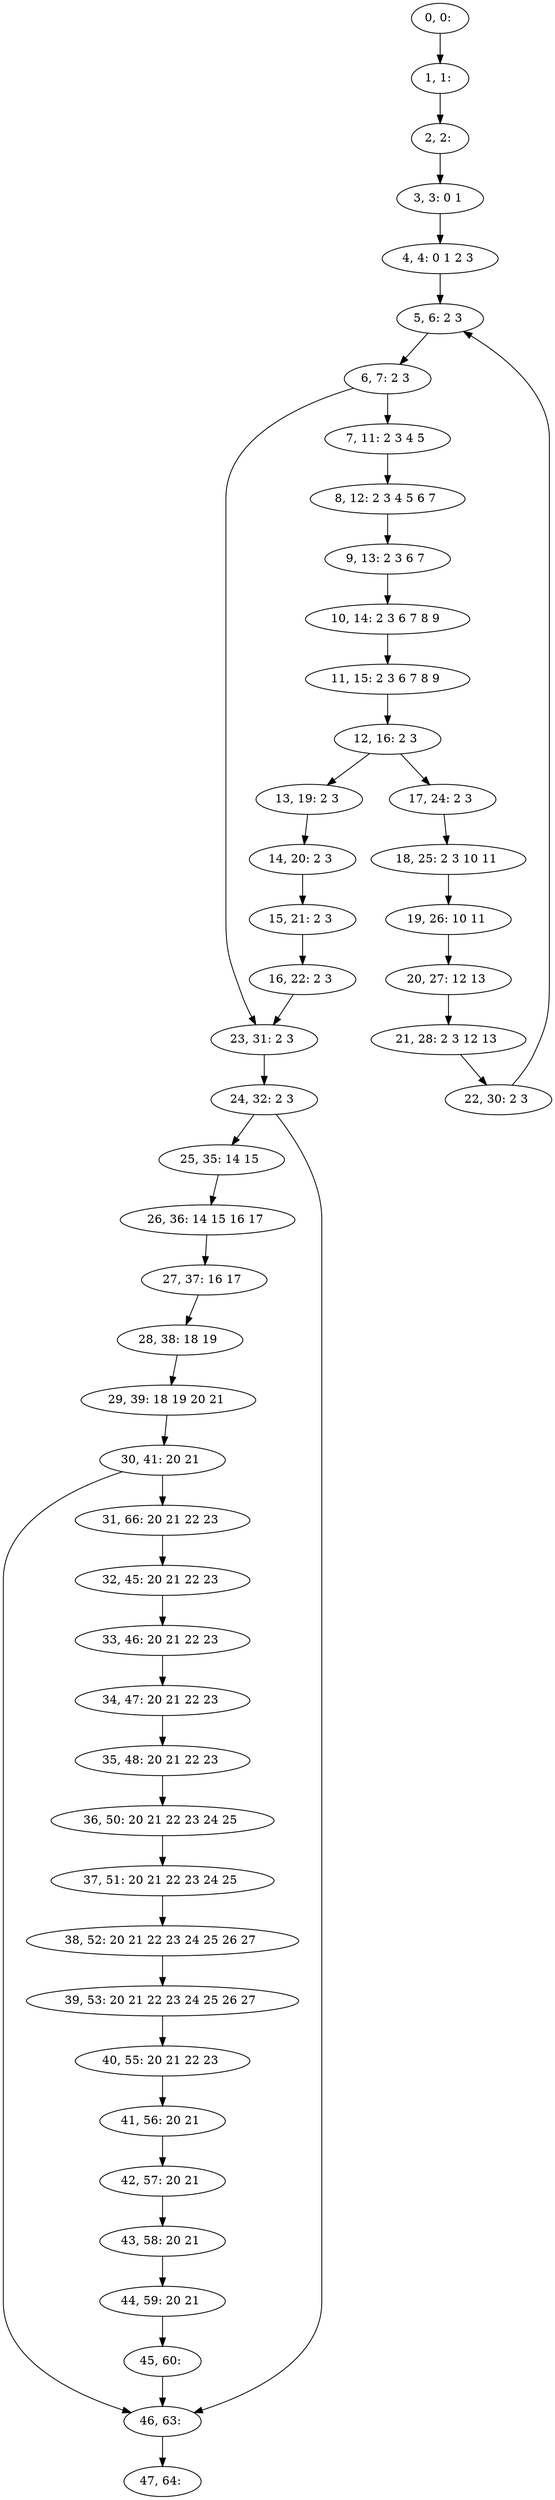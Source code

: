 digraph G {
0[label="0, 0: "];
1[label="1, 1: "];
2[label="2, 2: "];
3[label="3, 3: 0 1 "];
4[label="4, 4: 0 1 2 3 "];
5[label="5, 6: 2 3 "];
6[label="6, 7: 2 3 "];
7[label="7, 11: 2 3 4 5 "];
8[label="8, 12: 2 3 4 5 6 7 "];
9[label="9, 13: 2 3 6 7 "];
10[label="10, 14: 2 3 6 7 8 9 "];
11[label="11, 15: 2 3 6 7 8 9 "];
12[label="12, 16: 2 3 "];
13[label="13, 19: 2 3 "];
14[label="14, 20: 2 3 "];
15[label="15, 21: 2 3 "];
16[label="16, 22: 2 3 "];
17[label="17, 24: 2 3 "];
18[label="18, 25: 2 3 10 11 "];
19[label="19, 26: 10 11 "];
20[label="20, 27: 12 13 "];
21[label="21, 28: 2 3 12 13 "];
22[label="22, 30: 2 3 "];
23[label="23, 31: 2 3 "];
24[label="24, 32: 2 3 "];
25[label="25, 35: 14 15 "];
26[label="26, 36: 14 15 16 17 "];
27[label="27, 37: 16 17 "];
28[label="28, 38: 18 19 "];
29[label="29, 39: 18 19 20 21 "];
30[label="30, 41: 20 21 "];
31[label="31, 66: 20 21 22 23 "];
32[label="32, 45: 20 21 22 23 "];
33[label="33, 46: 20 21 22 23 "];
34[label="34, 47: 20 21 22 23 "];
35[label="35, 48: 20 21 22 23 "];
36[label="36, 50: 20 21 22 23 24 25 "];
37[label="37, 51: 20 21 22 23 24 25 "];
38[label="38, 52: 20 21 22 23 24 25 26 27 "];
39[label="39, 53: 20 21 22 23 24 25 26 27 "];
40[label="40, 55: 20 21 22 23 "];
41[label="41, 56: 20 21 "];
42[label="42, 57: 20 21 "];
43[label="43, 58: 20 21 "];
44[label="44, 59: 20 21 "];
45[label="45, 60: "];
46[label="46, 63: "];
47[label="47, 64: "];
0->1 ;
1->2 ;
2->3 ;
3->4 ;
4->5 ;
5->6 ;
6->7 ;
6->23 ;
7->8 ;
8->9 ;
9->10 ;
10->11 ;
11->12 ;
12->13 ;
12->17 ;
13->14 ;
14->15 ;
15->16 ;
16->23 ;
17->18 ;
18->19 ;
19->20 ;
20->21 ;
21->22 ;
22->5 ;
23->24 ;
24->25 ;
24->46 ;
25->26 ;
26->27 ;
27->28 ;
28->29 ;
29->30 ;
30->31 ;
30->46 ;
31->32 ;
32->33 ;
33->34 ;
34->35 ;
35->36 ;
36->37 ;
37->38 ;
38->39 ;
39->40 ;
40->41 ;
41->42 ;
42->43 ;
43->44 ;
44->45 ;
45->46 ;
46->47 ;
}
